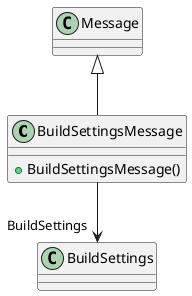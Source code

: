 @startuml
class BuildSettingsMessage {
    + BuildSettingsMessage()
}
Message <|-- BuildSettingsMessage
BuildSettingsMessage --> "BuildSettings" BuildSettings
@enduml
